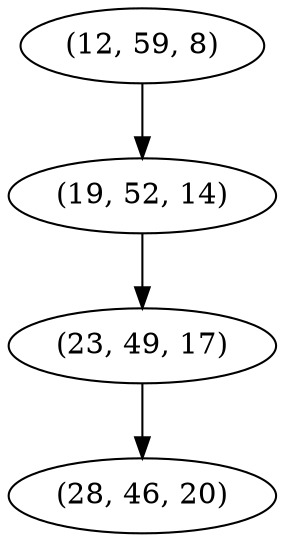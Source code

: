 digraph tree {
    "(12, 59, 8)";
    "(19, 52, 14)";
    "(23, 49, 17)";
    "(28, 46, 20)";
    "(12, 59, 8)" -> "(19, 52, 14)";
    "(19, 52, 14)" -> "(23, 49, 17)";
    "(23, 49, 17)" -> "(28, 46, 20)";
}
